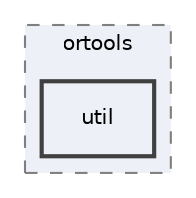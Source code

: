 digraph "util"
{
 // LATEX_PDF_SIZE
  edge [fontname="Helvetica",fontsize="10",labelfontname="Helvetica",labelfontsize="10"];
  node [fontname="Helvetica",fontsize="10",shape=record];
  compound=true
  subgraph clusterdir_dd9e6105f85b4b8d1432afc92516bdf4 {
    graph [ bgcolor="#edf0f7", pencolor="grey50", style="filled,dashed,", label="ortools", fontname="Helvetica", fontsize="10", URL="dir_dd9e6105f85b4b8d1432afc92516bdf4.html"]
  dir_0f3af1315eef70db22bfdd6a36c5e1fd [shape=box, label="util", style="filled,bold,", fillcolor="#edf0f7", color="grey25", URL="dir_0f3af1315eef70db22bfdd6a36c5e1fd.html"];
  }
}
